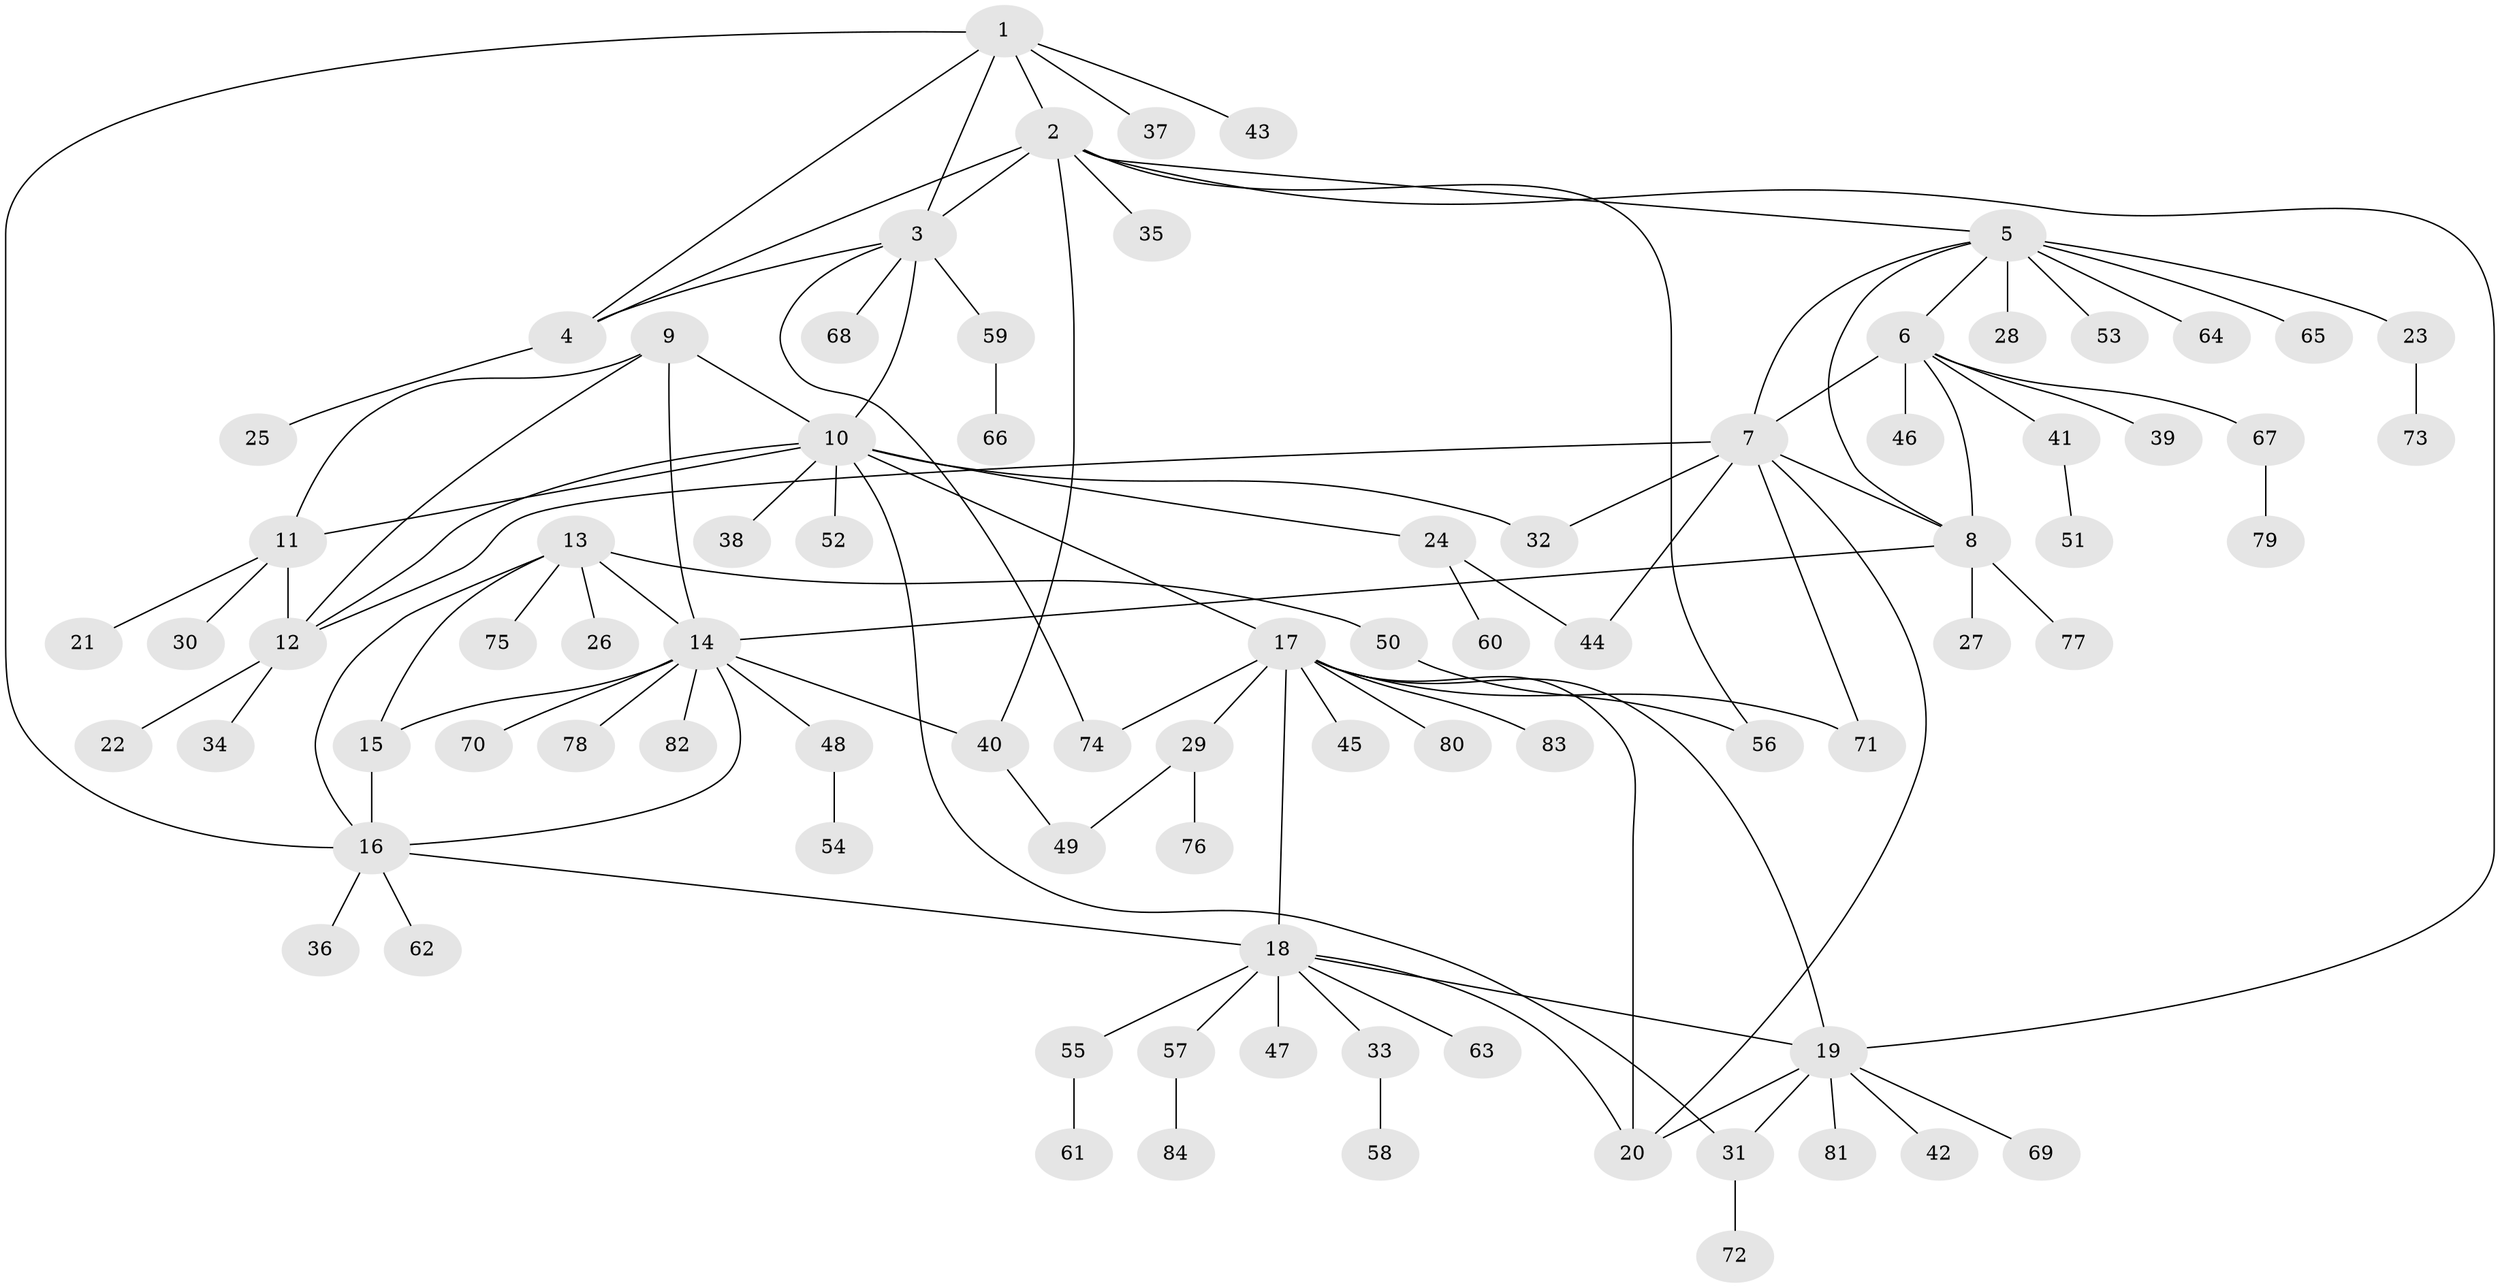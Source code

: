 // Generated by graph-tools (version 1.1) at 2025/26/03/09/25 03:26:34]
// undirected, 84 vertices, 112 edges
graph export_dot {
graph [start="1"]
  node [color=gray90,style=filled];
  1;
  2;
  3;
  4;
  5;
  6;
  7;
  8;
  9;
  10;
  11;
  12;
  13;
  14;
  15;
  16;
  17;
  18;
  19;
  20;
  21;
  22;
  23;
  24;
  25;
  26;
  27;
  28;
  29;
  30;
  31;
  32;
  33;
  34;
  35;
  36;
  37;
  38;
  39;
  40;
  41;
  42;
  43;
  44;
  45;
  46;
  47;
  48;
  49;
  50;
  51;
  52;
  53;
  54;
  55;
  56;
  57;
  58;
  59;
  60;
  61;
  62;
  63;
  64;
  65;
  66;
  67;
  68;
  69;
  70;
  71;
  72;
  73;
  74;
  75;
  76;
  77;
  78;
  79;
  80;
  81;
  82;
  83;
  84;
  1 -- 2;
  1 -- 3;
  1 -- 4;
  1 -- 16;
  1 -- 37;
  1 -- 43;
  2 -- 3;
  2 -- 4;
  2 -- 5;
  2 -- 19;
  2 -- 35;
  2 -- 40;
  2 -- 56;
  3 -- 4;
  3 -- 10;
  3 -- 59;
  3 -- 68;
  3 -- 74;
  4 -- 25;
  5 -- 6;
  5 -- 7;
  5 -- 8;
  5 -- 23;
  5 -- 28;
  5 -- 53;
  5 -- 64;
  5 -- 65;
  6 -- 7;
  6 -- 8;
  6 -- 39;
  6 -- 41;
  6 -- 46;
  6 -- 67;
  7 -- 8;
  7 -- 12;
  7 -- 20;
  7 -- 32;
  7 -- 44;
  7 -- 71;
  8 -- 14;
  8 -- 27;
  8 -- 77;
  9 -- 10;
  9 -- 11;
  9 -- 12;
  9 -- 14;
  10 -- 11;
  10 -- 12;
  10 -- 17;
  10 -- 24;
  10 -- 31;
  10 -- 32;
  10 -- 38;
  10 -- 52;
  11 -- 12;
  11 -- 21;
  11 -- 30;
  12 -- 22;
  12 -- 34;
  13 -- 14;
  13 -- 15;
  13 -- 16;
  13 -- 26;
  13 -- 50;
  13 -- 75;
  14 -- 15;
  14 -- 16;
  14 -- 40;
  14 -- 48;
  14 -- 70;
  14 -- 78;
  14 -- 82;
  15 -- 16;
  16 -- 18;
  16 -- 36;
  16 -- 62;
  17 -- 18;
  17 -- 19;
  17 -- 20;
  17 -- 29;
  17 -- 45;
  17 -- 71;
  17 -- 74;
  17 -- 80;
  17 -- 83;
  18 -- 19;
  18 -- 20;
  18 -- 33;
  18 -- 47;
  18 -- 55;
  18 -- 57;
  18 -- 63;
  19 -- 20;
  19 -- 31;
  19 -- 42;
  19 -- 69;
  19 -- 81;
  23 -- 73;
  24 -- 44;
  24 -- 60;
  29 -- 49;
  29 -- 76;
  31 -- 72;
  33 -- 58;
  40 -- 49;
  41 -- 51;
  48 -- 54;
  50 -- 56;
  55 -- 61;
  57 -- 84;
  59 -- 66;
  67 -- 79;
}
